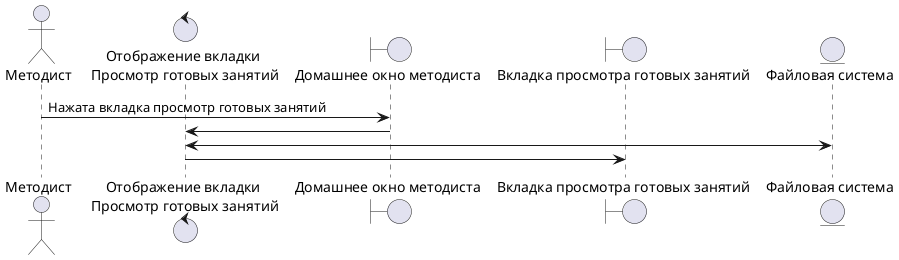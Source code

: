 @startuml PoProsmotrZanyatiaMethodist.wsd

actor "Методист" as pl

control "Отображение вкладки\n Просмотр готовых занятий" as co

boundary "Домашнее окно методиста" as bo
boundary "Вкладка просмотра готовых занятий" as bo1

entity "Файловая система" as en

pl -> bo: Нажата вкладка просмотр готовых занятий

bo -> co

co <-> en

co -> bo1

@enduml